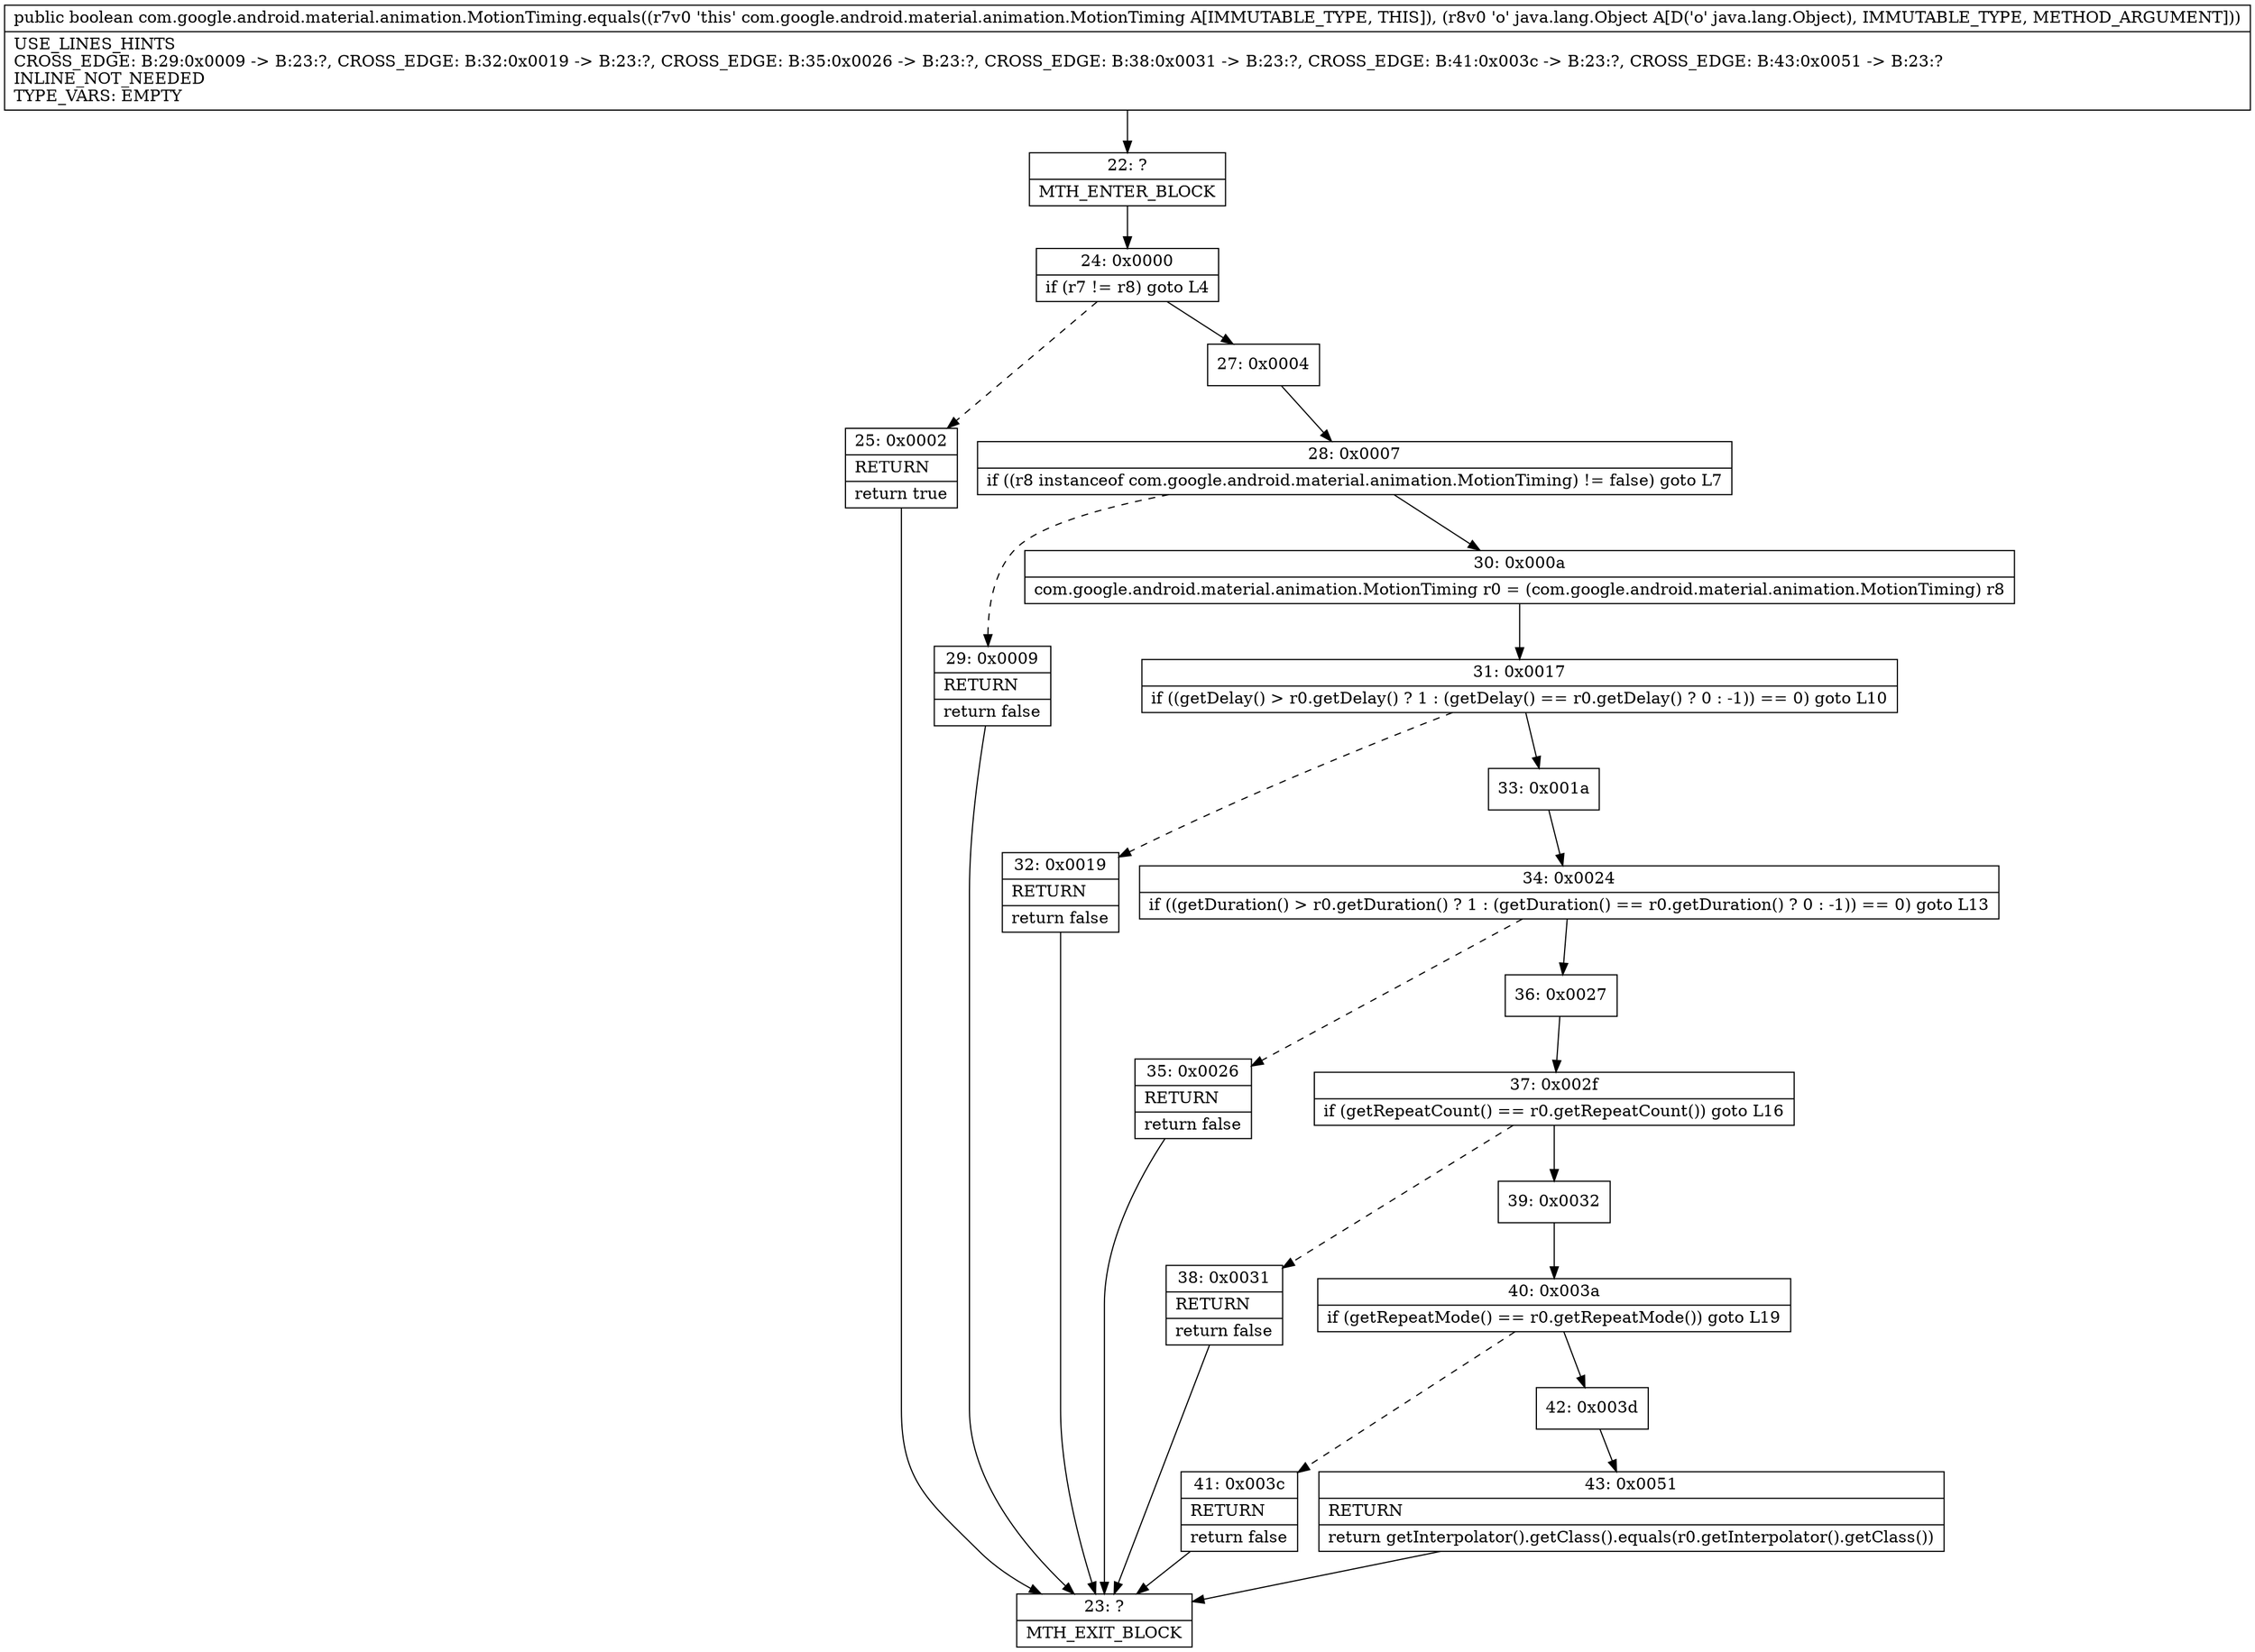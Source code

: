 digraph "CFG forcom.google.android.material.animation.MotionTiming.equals(Ljava\/lang\/Object;)Z" {
Node_22 [shape=record,label="{22\:\ ?|MTH_ENTER_BLOCK\l}"];
Node_24 [shape=record,label="{24\:\ 0x0000|if (r7 != r8) goto L4\l}"];
Node_25 [shape=record,label="{25\:\ 0x0002|RETURN\l|return true\l}"];
Node_23 [shape=record,label="{23\:\ ?|MTH_EXIT_BLOCK\l}"];
Node_27 [shape=record,label="{27\:\ 0x0004}"];
Node_28 [shape=record,label="{28\:\ 0x0007|if ((r8 instanceof com.google.android.material.animation.MotionTiming) != false) goto L7\l}"];
Node_29 [shape=record,label="{29\:\ 0x0009|RETURN\l|return false\l}"];
Node_30 [shape=record,label="{30\:\ 0x000a|com.google.android.material.animation.MotionTiming r0 = (com.google.android.material.animation.MotionTiming) r8\l}"];
Node_31 [shape=record,label="{31\:\ 0x0017|if ((getDelay() \> r0.getDelay() ? 1 : (getDelay() == r0.getDelay() ? 0 : \-1)) == 0) goto L10\l}"];
Node_32 [shape=record,label="{32\:\ 0x0019|RETURN\l|return false\l}"];
Node_33 [shape=record,label="{33\:\ 0x001a}"];
Node_34 [shape=record,label="{34\:\ 0x0024|if ((getDuration() \> r0.getDuration() ? 1 : (getDuration() == r0.getDuration() ? 0 : \-1)) == 0) goto L13\l}"];
Node_35 [shape=record,label="{35\:\ 0x0026|RETURN\l|return false\l}"];
Node_36 [shape=record,label="{36\:\ 0x0027}"];
Node_37 [shape=record,label="{37\:\ 0x002f|if (getRepeatCount() == r0.getRepeatCount()) goto L16\l}"];
Node_38 [shape=record,label="{38\:\ 0x0031|RETURN\l|return false\l}"];
Node_39 [shape=record,label="{39\:\ 0x0032}"];
Node_40 [shape=record,label="{40\:\ 0x003a|if (getRepeatMode() == r0.getRepeatMode()) goto L19\l}"];
Node_41 [shape=record,label="{41\:\ 0x003c|RETURN\l|return false\l}"];
Node_42 [shape=record,label="{42\:\ 0x003d}"];
Node_43 [shape=record,label="{43\:\ 0x0051|RETURN\l|return getInterpolator().getClass().equals(r0.getInterpolator().getClass())\l}"];
MethodNode[shape=record,label="{public boolean com.google.android.material.animation.MotionTiming.equals((r7v0 'this' com.google.android.material.animation.MotionTiming A[IMMUTABLE_TYPE, THIS]), (r8v0 'o' java.lang.Object A[D('o' java.lang.Object), IMMUTABLE_TYPE, METHOD_ARGUMENT]))  | USE_LINES_HINTS\lCROSS_EDGE: B:29:0x0009 \-\> B:23:?, CROSS_EDGE: B:32:0x0019 \-\> B:23:?, CROSS_EDGE: B:35:0x0026 \-\> B:23:?, CROSS_EDGE: B:38:0x0031 \-\> B:23:?, CROSS_EDGE: B:41:0x003c \-\> B:23:?, CROSS_EDGE: B:43:0x0051 \-\> B:23:?\lINLINE_NOT_NEEDED\lTYPE_VARS: EMPTY\l}"];
MethodNode -> Node_22;Node_22 -> Node_24;
Node_24 -> Node_25[style=dashed];
Node_24 -> Node_27;
Node_25 -> Node_23;
Node_27 -> Node_28;
Node_28 -> Node_29[style=dashed];
Node_28 -> Node_30;
Node_29 -> Node_23;
Node_30 -> Node_31;
Node_31 -> Node_32[style=dashed];
Node_31 -> Node_33;
Node_32 -> Node_23;
Node_33 -> Node_34;
Node_34 -> Node_35[style=dashed];
Node_34 -> Node_36;
Node_35 -> Node_23;
Node_36 -> Node_37;
Node_37 -> Node_38[style=dashed];
Node_37 -> Node_39;
Node_38 -> Node_23;
Node_39 -> Node_40;
Node_40 -> Node_41[style=dashed];
Node_40 -> Node_42;
Node_41 -> Node_23;
Node_42 -> Node_43;
Node_43 -> Node_23;
}

